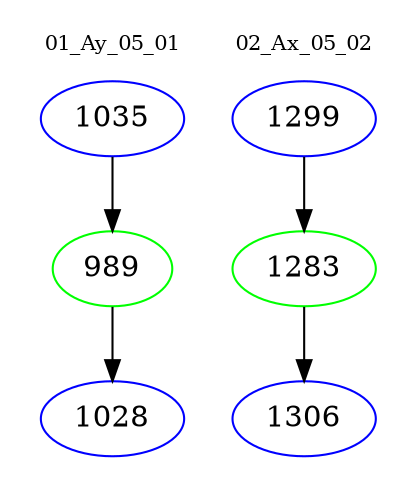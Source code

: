 digraph{
subgraph cluster_0 {
color = white
label = "01_Ay_05_01";
fontsize=10;
T0_1035 [label="1035", color="blue"]
T0_1035 -> T0_989 [color="black"]
T0_989 [label="989", color="green"]
T0_989 -> T0_1028 [color="black"]
T0_1028 [label="1028", color="blue"]
}
subgraph cluster_1 {
color = white
label = "02_Ax_05_02";
fontsize=10;
T1_1299 [label="1299", color="blue"]
T1_1299 -> T1_1283 [color="black"]
T1_1283 [label="1283", color="green"]
T1_1283 -> T1_1306 [color="black"]
T1_1306 [label="1306", color="blue"]
}
}
